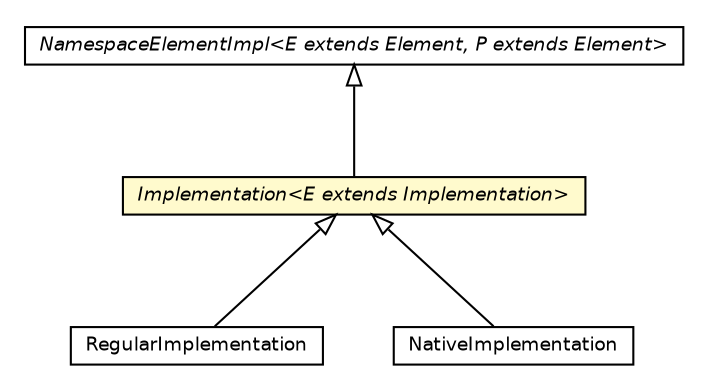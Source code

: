 #!/usr/local/bin/dot
#
# Class diagram 
# Generated by UMLGraph version 5.2 (http://www.umlgraph.org/)
#

digraph G {
	edge [fontname="Helvetica",fontsize=10,labelfontname="Helvetica",labelfontsize=10];
	node [fontname="Helvetica",fontsize=10,shape=plaintext];
	nodesep=0.25;
	ranksep=0.5;
	// chameleon.core.method.RegularImplementation
	c14083 [label=<<table title="chameleon.core.method.RegularImplementation" border="0" cellborder="1" cellspacing="0" cellpadding="2" port="p" href="./RegularImplementation.html">
		<tr><td><table border="0" cellspacing="0" cellpadding="1">
<tr><td align="center" balign="center"> RegularImplementation </td></tr>
		</table></td></tr>
		</table>>, fontname="Helvetica", fontcolor="black", fontsize=9.0];
	// chameleon.core.method.NativeImplementation
	c14084 [label=<<table title="chameleon.core.method.NativeImplementation" border="0" cellborder="1" cellspacing="0" cellpadding="2" port="p" href="./NativeImplementation.html">
		<tr><td><table border="0" cellspacing="0" cellpadding="1">
<tr><td align="center" balign="center"> NativeImplementation </td></tr>
		</table></td></tr>
		</table>>, fontname="Helvetica", fontcolor="black", fontsize=9.0];
	// chameleon.core.method.Implementation<E extends chameleon.core.method.Implementation>
	c14090 [label=<<table title="chameleon.core.method.Implementation" border="0" cellborder="1" cellspacing="0" cellpadding="2" port="p" bgcolor="lemonChiffon" href="./Implementation.html">
		<tr><td><table border="0" cellspacing="0" cellpadding="1">
<tr><td align="center" balign="center"><font face="Helvetica-Oblique"> Implementation&lt;E extends Implementation&gt; </font></td></tr>
		</table></td></tr>
		</table>>, fontname="Helvetica", fontcolor="black", fontsize=9.0];
	// chameleon.core.namespace.NamespaceElementImpl<E extends chameleon.core.element.Element, P extends chameleon.core.element.Element>
	c14107 [label=<<table title="chameleon.core.namespace.NamespaceElementImpl" border="0" cellborder="1" cellspacing="0" cellpadding="2" port="p" href="../namespace/NamespaceElementImpl.html">
		<tr><td><table border="0" cellspacing="0" cellpadding="1">
<tr><td align="center" balign="center"><font face="Helvetica-Oblique"> NamespaceElementImpl&lt;E extends Element, P extends Element&gt; </font></td></tr>
		</table></td></tr>
		</table>>, fontname="Helvetica", fontcolor="black", fontsize=9.0];
	//chameleon.core.method.RegularImplementation extends chameleon.core.method.Implementation<chameleon.core.method.RegularImplementation>
	c14090:p -> c14083:p [dir=back,arrowtail=empty];
	//chameleon.core.method.NativeImplementation extends chameleon.core.method.Implementation<chameleon.core.method.NativeImplementation>
	c14090:p -> c14084:p [dir=back,arrowtail=empty];
	//chameleon.core.method.Implementation<E extends chameleon.core.method.Implementation> extends chameleon.core.namespace.NamespaceElementImpl<E, chameleon.core.method.Method<?, ?, ?, ?>>
	c14107:p -> c14090:p [dir=back,arrowtail=empty];
}

